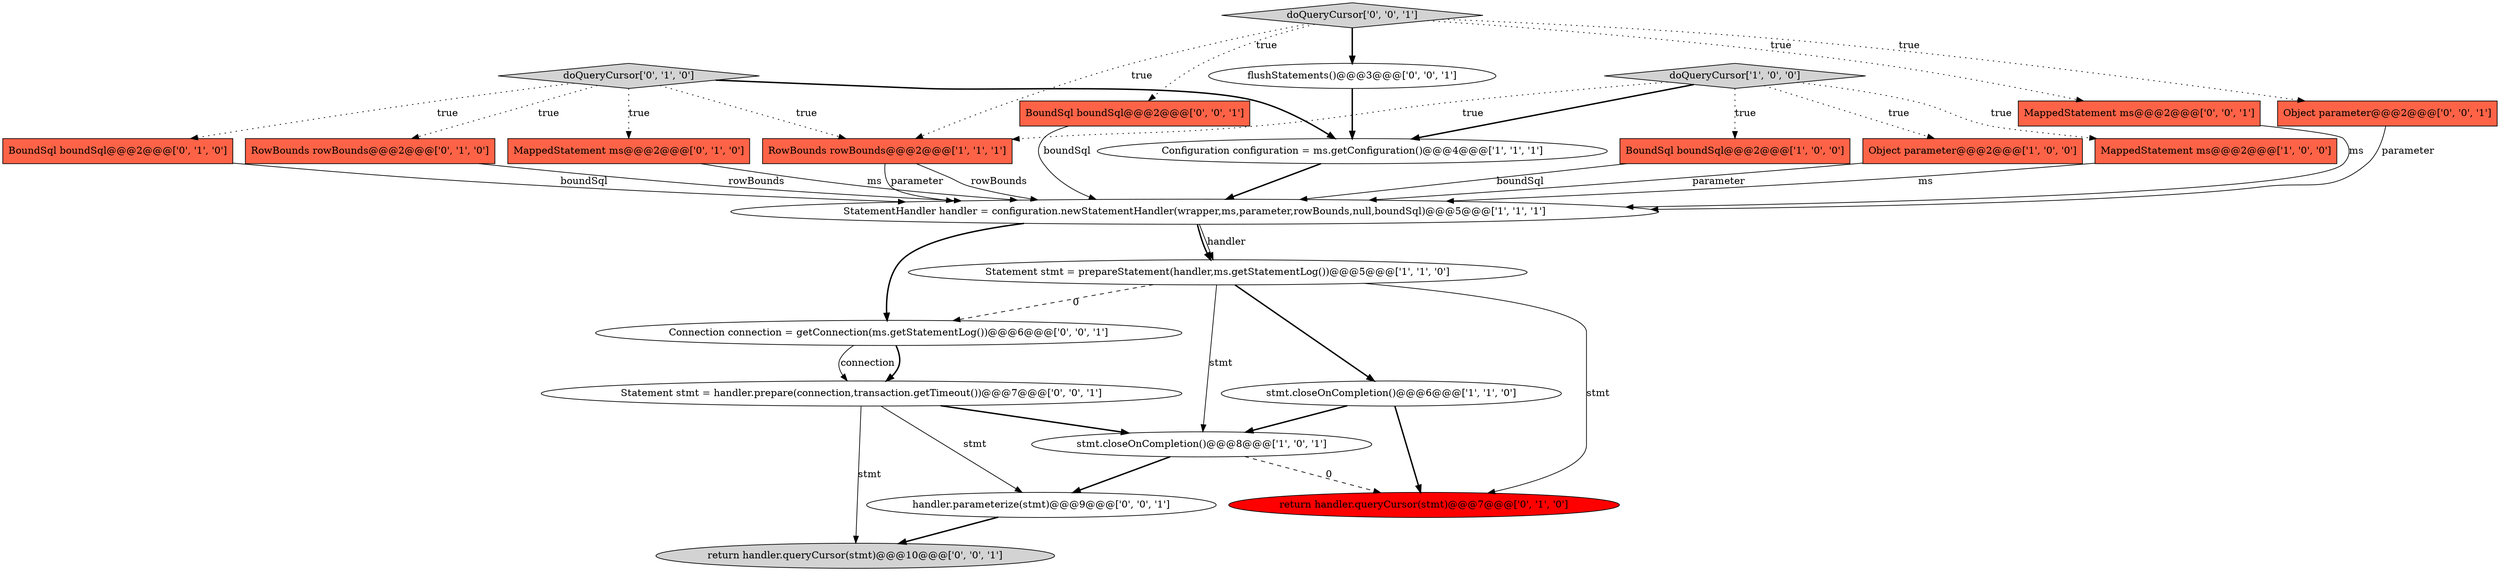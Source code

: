 digraph {
2 [style = filled, label = "MappedStatement ms@@@2@@@['1', '0', '0']", fillcolor = tomato, shape = box image = "AAA0AAABBB1BBB"];
0 [style = filled, label = "stmt.closeOnCompletion()@@@8@@@['1', '0', '1']", fillcolor = white, shape = ellipse image = "AAA0AAABBB1BBB"];
22 [style = filled, label = "Statement stmt = handler.prepare(connection,transaction.getTimeout())@@@7@@@['0', '0', '1']", fillcolor = white, shape = ellipse image = "AAA0AAABBB3BBB"];
10 [style = filled, label = "MappedStatement ms@@@2@@@['0', '1', '0']", fillcolor = tomato, shape = box image = "AAA0AAABBB2BBB"];
8 [style = filled, label = "RowBounds rowBounds@@@2@@@['1', '1', '1']", fillcolor = tomato, shape = box image = "AAA0AAABBB1BBB"];
18 [style = filled, label = "doQueryCursor['0', '0', '1']", fillcolor = lightgray, shape = diamond image = "AAA0AAABBB3BBB"];
12 [style = filled, label = "BoundSql boundSql@@@2@@@['0', '1', '0']", fillcolor = tomato, shape = box image = "AAA0AAABBB2BBB"];
5 [style = filled, label = "StatementHandler handler = configuration.newStatementHandler(wrapper,ms,parameter,rowBounds,null,boundSql)@@@5@@@['1', '1', '1']", fillcolor = white, shape = ellipse image = "AAA0AAABBB1BBB"];
17 [style = filled, label = "BoundSql boundSql@@@2@@@['0', '0', '1']", fillcolor = tomato, shape = box image = "AAA0AAABBB3BBB"];
7 [style = filled, label = "Statement stmt = prepareStatement(handler,ms.getStatementLog())@@@5@@@['1', '1', '0']", fillcolor = white, shape = ellipse image = "AAA0AAABBB1BBB"];
11 [style = filled, label = "RowBounds rowBounds@@@2@@@['0', '1', '0']", fillcolor = tomato, shape = box image = "AAA0AAABBB2BBB"];
1 [style = filled, label = "doQueryCursor['1', '0', '0']", fillcolor = lightgray, shape = diamond image = "AAA0AAABBB1BBB"];
14 [style = filled, label = "return handler.queryCursor(stmt)@@@7@@@['0', '1', '0']", fillcolor = red, shape = ellipse image = "AAA1AAABBB2BBB"];
23 [style = filled, label = "Connection connection = getConnection(ms.getStatementLog())@@@6@@@['0', '0', '1']", fillcolor = white, shape = ellipse image = "AAA0AAABBB3BBB"];
6 [style = filled, label = "BoundSql boundSql@@@2@@@['1', '0', '0']", fillcolor = tomato, shape = box image = "AAA0AAABBB1BBB"];
9 [style = filled, label = "stmt.closeOnCompletion()@@@6@@@['1', '1', '0']", fillcolor = white, shape = ellipse image = "AAA0AAABBB1BBB"];
21 [style = filled, label = "MappedStatement ms@@@2@@@['0', '0', '1']", fillcolor = tomato, shape = box image = "AAA0AAABBB3BBB"];
20 [style = filled, label = "handler.parameterize(stmt)@@@9@@@['0', '0', '1']", fillcolor = white, shape = ellipse image = "AAA0AAABBB3BBB"];
15 [style = filled, label = "Object parameter@@@2@@@['0', '0', '1']", fillcolor = tomato, shape = box image = "AAA0AAABBB3BBB"];
16 [style = filled, label = "flushStatements()@@@3@@@['0', '0', '1']", fillcolor = white, shape = ellipse image = "AAA0AAABBB3BBB"];
13 [style = filled, label = "doQueryCursor['0', '1', '0']", fillcolor = lightgray, shape = diamond image = "AAA0AAABBB2BBB"];
4 [style = filled, label = "Configuration configuration = ms.getConfiguration()@@@4@@@['1', '1', '1']", fillcolor = white, shape = ellipse image = "AAA0AAABBB1BBB"];
3 [style = filled, label = "Object parameter@@@2@@@['1', '0', '0']", fillcolor = tomato, shape = box image = "AAA0AAABBB1BBB"];
19 [style = filled, label = "return handler.queryCursor(stmt)@@@10@@@['0', '0', '1']", fillcolor = lightgray, shape = ellipse image = "AAA0AAABBB3BBB"];
22->19 [style = solid, label="stmt"];
1->4 [style = bold, label=""];
7->23 [style = dashed, label="0"];
8->5 [style = solid, label="rowBounds"];
17->5 [style = solid, label="boundSql"];
9->0 [style = bold, label=""];
5->23 [style = bold, label=""];
13->12 [style = dotted, label="true"];
7->0 [style = solid, label="stmt"];
18->21 [style = dotted, label="true"];
7->14 [style = solid, label="stmt"];
18->15 [style = dotted, label="true"];
22->20 [style = solid, label="stmt"];
18->8 [style = dotted, label="true"];
5->7 [style = solid, label="handler"];
3->5 [style = solid, label="parameter"];
13->10 [style = dotted, label="true"];
1->3 [style = dotted, label="true"];
2->5 [style = solid, label="ms"];
7->9 [style = bold, label=""];
0->14 [style = dashed, label="0"];
10->5 [style = solid, label="ms"];
23->22 [style = bold, label=""];
22->0 [style = bold, label=""];
12->5 [style = solid, label="boundSql"];
15->5 [style = solid, label="parameter"];
13->8 [style = dotted, label="true"];
21->5 [style = solid, label="ms"];
8->5 [style = solid, label="parameter"];
11->5 [style = solid, label="rowBounds"];
6->5 [style = solid, label="boundSql"];
1->8 [style = dotted, label="true"];
9->14 [style = bold, label=""];
23->22 [style = solid, label="connection"];
5->7 [style = bold, label=""];
0->20 [style = bold, label=""];
1->6 [style = dotted, label="true"];
13->11 [style = dotted, label="true"];
18->17 [style = dotted, label="true"];
16->4 [style = bold, label=""];
1->2 [style = dotted, label="true"];
20->19 [style = bold, label=""];
4->5 [style = bold, label=""];
13->4 [style = bold, label=""];
18->16 [style = bold, label=""];
}
